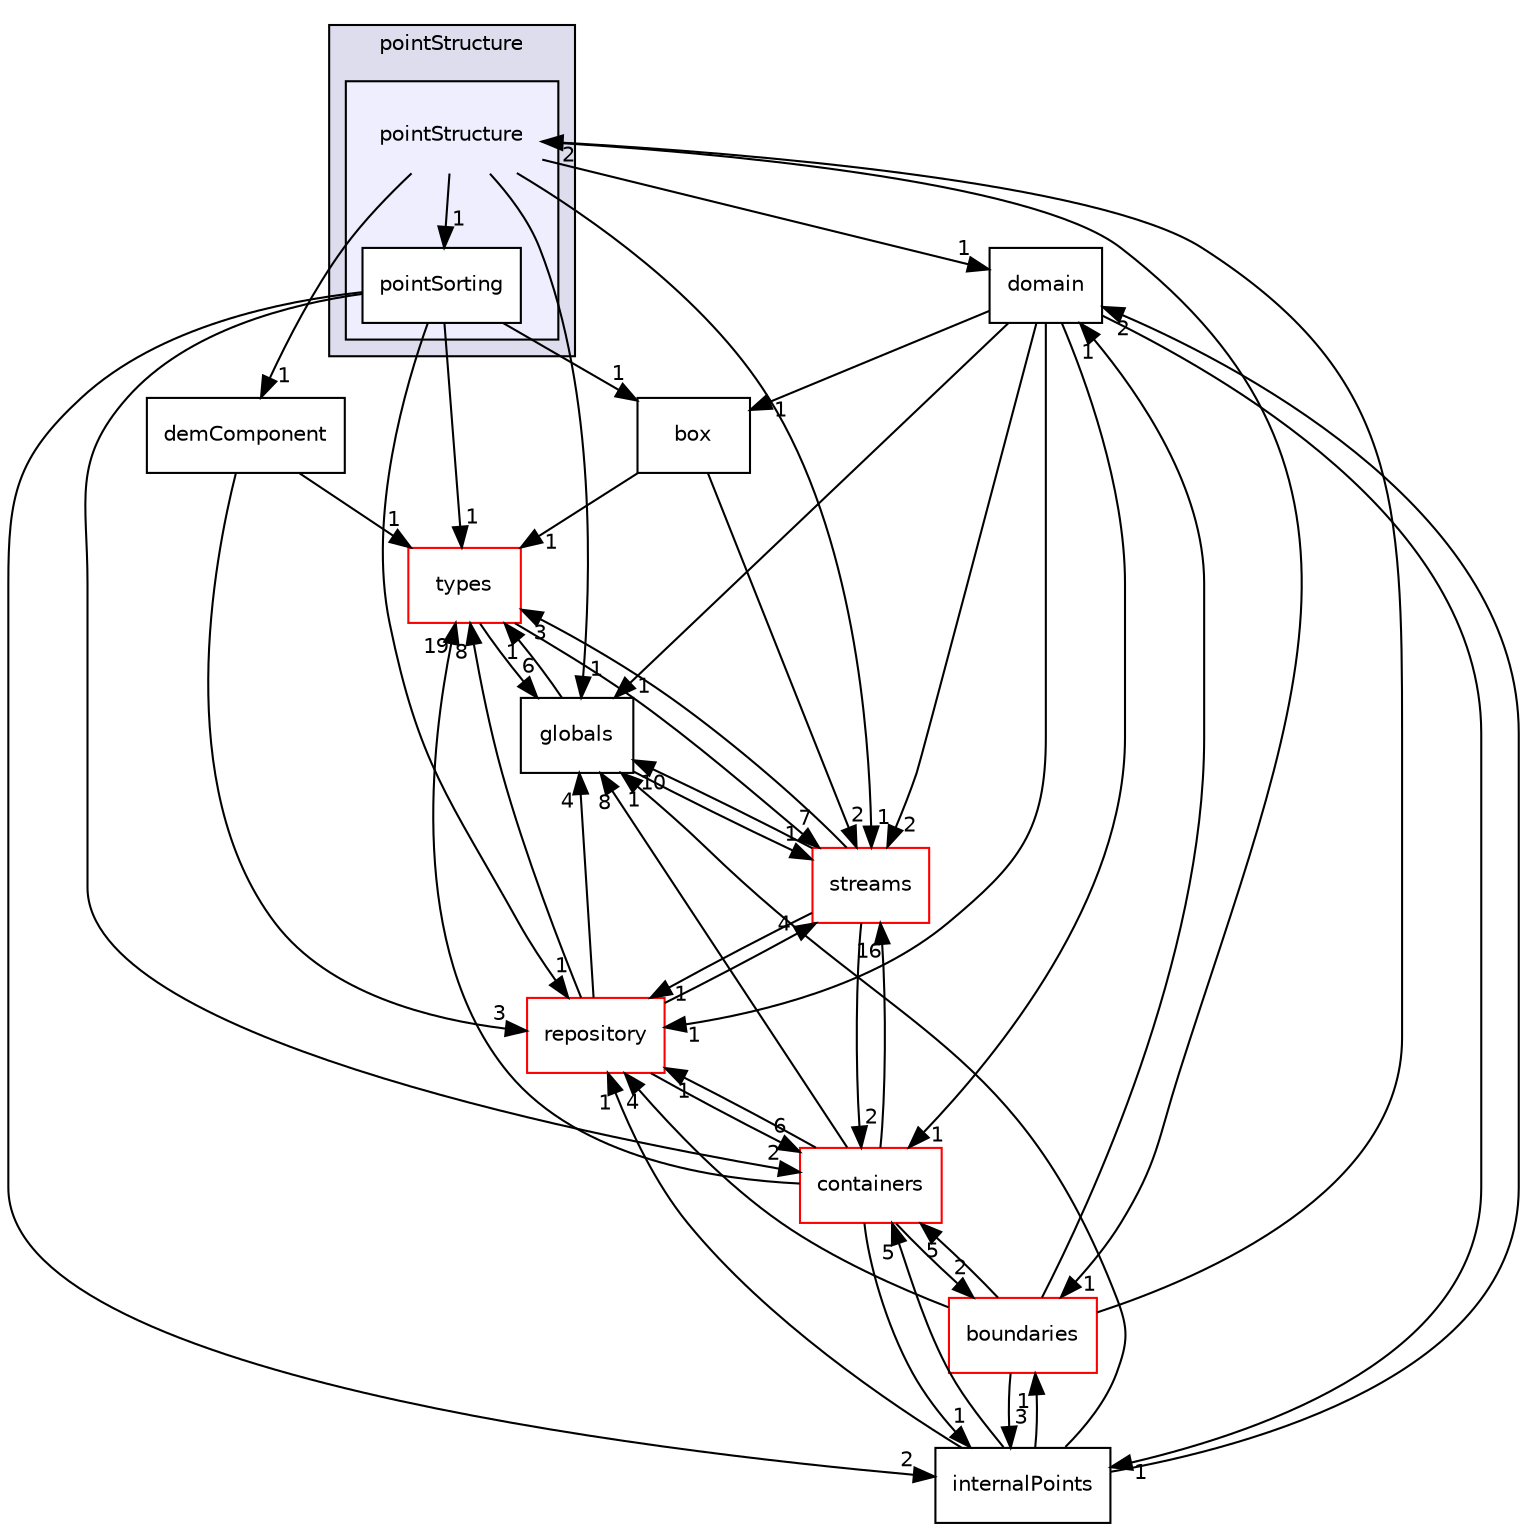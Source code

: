 digraph "src/phasicFlow/structuredData/pointStructure/pointStructure" {
  compound=true
  node [ fontsize="10", fontname="Helvetica"];
  edge [ labelfontsize="10", labelfontname="Helvetica"];
  subgraph clusterdir_40d089f5b6543888409b0c9c3858ee92 {
    graph [ bgcolor="#ddddee", pencolor="black", label="pointStructure" fontname="Helvetica", fontsize="10", URL="dir_40d089f5b6543888409b0c9c3858ee92.html"]
  subgraph clusterdir_ab1bedec1dabb2ed23fd7ef97be7faaf {
    graph [ bgcolor="#eeeeff", pencolor="black", label="" URL="dir_ab1bedec1dabb2ed23fd7ef97be7faaf.html"];
    dir_ab1bedec1dabb2ed23fd7ef97be7faaf [shape=plaintext label="pointStructure"];
    dir_ac99ced07b260fc3f919077327d70a7b [shape=box label="pointSorting" color="black" fillcolor="white" style="filled" URL="dir_ac99ced07b260fc3f919077327d70a7b.html"];
  }
  }
  dir_e8a9bd8d4c80a50a4f7c200c882d5c23 [shape=box label="box" URL="dir_e8a9bd8d4c80a50a4f7c200c882d5c23.html"];
  dir_8a09dd5b7fce343a5c545316ddba4e1b [shape=box label="repository" fillcolor="white" style="filled" color="red" URL="dir_8a09dd5b7fce343a5c545316ddba4e1b.html"];
  dir_e8baec020e471dff3bc06b812491e6c5 [shape=box label="types" fillcolor="white" style="filled" color="red" URL="dir_e8baec020e471dff3bc06b812491e6c5.html"];
  dir_0df049db956df56296b13033b24e7ee5 [shape=box label="internalPoints" URL="dir_0df049db956df56296b13033b24e7ee5.html"];
  dir_7ddf0db04b1f8c07b603f7fe8bfa0b22 [shape=box label="domain" URL="dir_7ddf0db04b1f8c07b603f7fe8bfa0b22.html"];
  dir_5f6559faa080c0b07ec2a71fd7e912fc [shape=box label="globals" URL="dir_5f6559faa080c0b07ec2a71fd7e912fc.html"];
  dir_29b407a9c788ba2969f3828ab07e1884 [shape=box label="demComponent" URL="dir_29b407a9c788ba2969f3828ab07e1884.html"];
  dir_b13948a90891cb8a59f39ab8c50a8102 [shape=box label="streams" fillcolor="white" style="filled" color="red" URL="dir_b13948a90891cb8a59f39ab8c50a8102.html"];
  dir_dc531f97377dc219e71eb46f0568c94b [shape=box label="boundaries" fillcolor="white" style="filled" color="red" URL="dir_dc531f97377dc219e71eb46f0568c94b.html"];
  dir_74a3bd5d559eb2469f344a26dc365ad0 [shape=box label="containers" fillcolor="white" style="filled" color="red" URL="dir_74a3bd5d559eb2469f344a26dc365ad0.html"];
  dir_ab1bedec1dabb2ed23fd7ef97be7faaf->dir_7ddf0db04b1f8c07b603f7fe8bfa0b22 [headlabel="1", labeldistance=1.5 headhref="dir_000163_000148.html"];
  dir_ab1bedec1dabb2ed23fd7ef97be7faaf->dir_5f6559faa080c0b07ec2a71fd7e912fc [headlabel="1", labeldistance=1.5 headhref="dir_000163_000117.html"];
  dir_ab1bedec1dabb2ed23fd7ef97be7faaf->dir_29b407a9c788ba2969f3828ab07e1884 [headlabel="1", labeldistance=1.5 headhref="dir_000163_000111.html"];
  dir_ab1bedec1dabb2ed23fd7ef97be7faaf->dir_b13948a90891cb8a59f39ab8c50a8102 [headlabel="1", labeldistance=1.5 headhref="dir_000163_000131.html"];
  dir_ab1bedec1dabb2ed23fd7ef97be7faaf->dir_dc531f97377dc219e71eb46f0568c94b [headlabel="1", labeldistance=1.5 headhref="dir_000163_000140.html"];
  dir_ab1bedec1dabb2ed23fd7ef97be7faaf->dir_ac99ced07b260fc3f919077327d70a7b [headlabel="1", labeldistance=1.5 headhref="dir_000163_000164.html"];
  dir_e8a9bd8d4c80a50a4f7c200c882d5c23->dir_e8baec020e471dff3bc06b812491e6c5 [headlabel="1", labeldistance=1.5 headhref="dir_000146_000175.html"];
  dir_e8a9bd8d4c80a50a4f7c200c882d5c23->dir_b13948a90891cb8a59f39ab8c50a8102 [headlabel="2", labeldistance=1.5 headhref="dir_000146_000131.html"];
  dir_8a09dd5b7fce343a5c545316ddba4e1b->dir_e8baec020e471dff3bc06b812491e6c5 [headlabel="8", labeldistance=1.5 headhref="dir_000124_000175.html"];
  dir_8a09dd5b7fce343a5c545316ddba4e1b->dir_5f6559faa080c0b07ec2a71fd7e912fc [headlabel="4", labeldistance=1.5 headhref="dir_000124_000117.html"];
  dir_8a09dd5b7fce343a5c545316ddba4e1b->dir_b13948a90891cb8a59f39ab8c50a8102 [headlabel="4", labeldistance=1.5 headhref="dir_000124_000131.html"];
  dir_8a09dd5b7fce343a5c545316ddba4e1b->dir_74a3bd5d559eb2469f344a26dc365ad0 [headlabel="6", labeldistance=1.5 headhref="dir_000124_000084.html"];
  dir_e8baec020e471dff3bc06b812491e6c5->dir_5f6559faa080c0b07ec2a71fd7e912fc [headlabel="6", labeldistance=1.5 headhref="dir_000175_000117.html"];
  dir_e8baec020e471dff3bc06b812491e6c5->dir_b13948a90891cb8a59f39ab8c50a8102 [headlabel="7", labeldistance=1.5 headhref="dir_000175_000131.html"];
  dir_0df049db956df56296b13033b24e7ee5->dir_8a09dd5b7fce343a5c545316ddba4e1b [headlabel="1", labeldistance=1.5 headhref="dir_000162_000124.html"];
  dir_0df049db956df56296b13033b24e7ee5->dir_7ddf0db04b1f8c07b603f7fe8bfa0b22 [headlabel="2", labeldistance=1.5 headhref="dir_000162_000148.html"];
  dir_0df049db956df56296b13033b24e7ee5->dir_5f6559faa080c0b07ec2a71fd7e912fc [headlabel="1", labeldistance=1.5 headhref="dir_000162_000117.html"];
  dir_0df049db956df56296b13033b24e7ee5->dir_dc531f97377dc219e71eb46f0568c94b [headlabel="1", labeldistance=1.5 headhref="dir_000162_000140.html"];
  dir_0df049db956df56296b13033b24e7ee5->dir_74a3bd5d559eb2469f344a26dc365ad0 [headlabel="5", labeldistance=1.5 headhref="dir_000162_000084.html"];
  dir_7ddf0db04b1f8c07b603f7fe8bfa0b22->dir_e8a9bd8d4c80a50a4f7c200c882d5c23 [headlabel="1", labeldistance=1.5 headhref="dir_000148_000146.html"];
  dir_7ddf0db04b1f8c07b603f7fe8bfa0b22->dir_8a09dd5b7fce343a5c545316ddba4e1b [headlabel="1", labeldistance=1.5 headhref="dir_000148_000124.html"];
  dir_7ddf0db04b1f8c07b603f7fe8bfa0b22->dir_0df049db956df56296b13033b24e7ee5 [headlabel="1", labeldistance=1.5 headhref="dir_000148_000162.html"];
  dir_7ddf0db04b1f8c07b603f7fe8bfa0b22->dir_5f6559faa080c0b07ec2a71fd7e912fc [headlabel="1", labeldistance=1.5 headhref="dir_000148_000117.html"];
  dir_7ddf0db04b1f8c07b603f7fe8bfa0b22->dir_b13948a90891cb8a59f39ab8c50a8102 [headlabel="2", labeldistance=1.5 headhref="dir_000148_000131.html"];
  dir_7ddf0db04b1f8c07b603f7fe8bfa0b22->dir_74a3bd5d559eb2469f344a26dc365ad0 [headlabel="1", labeldistance=1.5 headhref="dir_000148_000084.html"];
  dir_5f6559faa080c0b07ec2a71fd7e912fc->dir_e8baec020e471dff3bc06b812491e6c5 [headlabel="1", labeldistance=1.5 headhref="dir_000117_000175.html"];
  dir_5f6559faa080c0b07ec2a71fd7e912fc->dir_b13948a90891cb8a59f39ab8c50a8102 [headlabel="1", labeldistance=1.5 headhref="dir_000117_000131.html"];
  dir_29b407a9c788ba2969f3828ab07e1884->dir_8a09dd5b7fce343a5c545316ddba4e1b [headlabel="3", labeldistance=1.5 headhref="dir_000111_000124.html"];
  dir_29b407a9c788ba2969f3828ab07e1884->dir_e8baec020e471dff3bc06b812491e6c5 [headlabel="1", labeldistance=1.5 headhref="dir_000111_000175.html"];
  dir_b13948a90891cb8a59f39ab8c50a8102->dir_8a09dd5b7fce343a5c545316ddba4e1b [headlabel="1", labeldistance=1.5 headhref="dir_000131_000124.html"];
  dir_b13948a90891cb8a59f39ab8c50a8102->dir_e8baec020e471dff3bc06b812491e6c5 [headlabel="3", labeldistance=1.5 headhref="dir_000131_000175.html"];
  dir_b13948a90891cb8a59f39ab8c50a8102->dir_5f6559faa080c0b07ec2a71fd7e912fc [headlabel="10", labeldistance=1.5 headhref="dir_000131_000117.html"];
  dir_b13948a90891cb8a59f39ab8c50a8102->dir_74a3bd5d559eb2469f344a26dc365ad0 [headlabel="2", labeldistance=1.5 headhref="dir_000131_000084.html"];
  dir_dc531f97377dc219e71eb46f0568c94b->dir_ab1bedec1dabb2ed23fd7ef97be7faaf [headlabel="2", labeldistance=1.5 headhref="dir_000140_000163.html"];
  dir_dc531f97377dc219e71eb46f0568c94b->dir_8a09dd5b7fce343a5c545316ddba4e1b [headlabel="4", labeldistance=1.5 headhref="dir_000140_000124.html"];
  dir_dc531f97377dc219e71eb46f0568c94b->dir_0df049db956df56296b13033b24e7ee5 [headlabel="3", labeldistance=1.5 headhref="dir_000140_000162.html"];
  dir_dc531f97377dc219e71eb46f0568c94b->dir_7ddf0db04b1f8c07b603f7fe8bfa0b22 [headlabel="1", labeldistance=1.5 headhref="dir_000140_000148.html"];
  dir_dc531f97377dc219e71eb46f0568c94b->dir_74a3bd5d559eb2469f344a26dc365ad0 [headlabel="5", labeldistance=1.5 headhref="dir_000140_000084.html"];
  dir_74a3bd5d559eb2469f344a26dc365ad0->dir_8a09dd5b7fce343a5c545316ddba4e1b [headlabel="1", labeldistance=1.5 headhref="dir_000084_000124.html"];
  dir_74a3bd5d559eb2469f344a26dc365ad0->dir_e8baec020e471dff3bc06b812491e6c5 [headlabel="19", labeldistance=1.5 headhref="dir_000084_000175.html"];
  dir_74a3bd5d559eb2469f344a26dc365ad0->dir_0df049db956df56296b13033b24e7ee5 [headlabel="1", labeldistance=1.5 headhref="dir_000084_000162.html"];
  dir_74a3bd5d559eb2469f344a26dc365ad0->dir_5f6559faa080c0b07ec2a71fd7e912fc [headlabel="8", labeldistance=1.5 headhref="dir_000084_000117.html"];
  dir_74a3bd5d559eb2469f344a26dc365ad0->dir_b13948a90891cb8a59f39ab8c50a8102 [headlabel="16", labeldistance=1.5 headhref="dir_000084_000131.html"];
  dir_74a3bd5d559eb2469f344a26dc365ad0->dir_dc531f97377dc219e71eb46f0568c94b [headlabel="2", labeldistance=1.5 headhref="dir_000084_000140.html"];
  dir_ac99ced07b260fc3f919077327d70a7b->dir_e8a9bd8d4c80a50a4f7c200c882d5c23 [headlabel="1", labeldistance=1.5 headhref="dir_000164_000146.html"];
  dir_ac99ced07b260fc3f919077327d70a7b->dir_8a09dd5b7fce343a5c545316ddba4e1b [headlabel="1", labeldistance=1.5 headhref="dir_000164_000124.html"];
  dir_ac99ced07b260fc3f919077327d70a7b->dir_e8baec020e471dff3bc06b812491e6c5 [headlabel="1", labeldistance=1.5 headhref="dir_000164_000175.html"];
  dir_ac99ced07b260fc3f919077327d70a7b->dir_0df049db956df56296b13033b24e7ee5 [headlabel="2", labeldistance=1.5 headhref="dir_000164_000162.html"];
  dir_ac99ced07b260fc3f919077327d70a7b->dir_74a3bd5d559eb2469f344a26dc365ad0 [headlabel="2", labeldistance=1.5 headhref="dir_000164_000084.html"];
}
